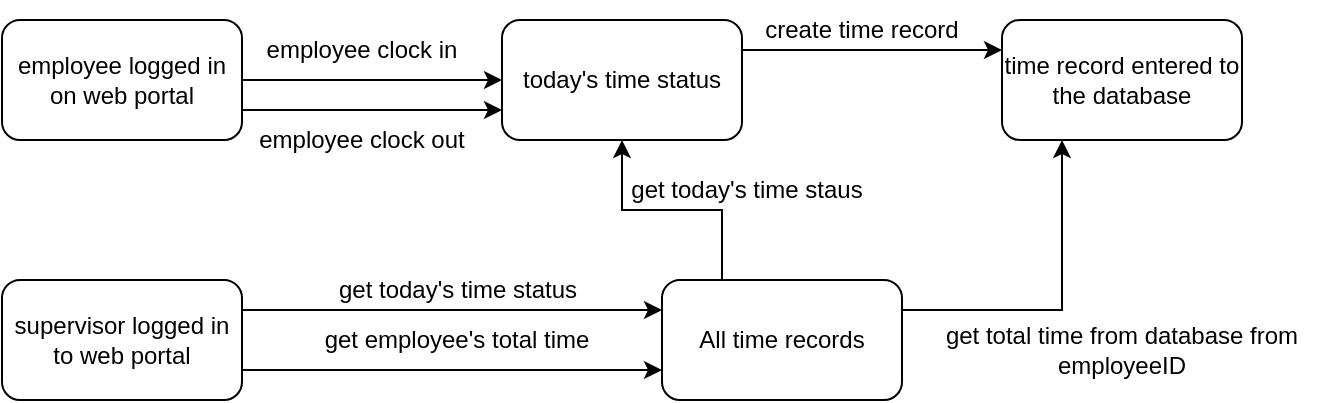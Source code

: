<mxfile version="20.3.3" type="github">
  <diagram id="9Iwmk3lrRYjTsBUnzRsm" name="Page-1">
    <mxGraphModel dx="1422" dy="780" grid="1" gridSize="10" guides="1" tooltips="1" connect="1" arrows="1" fold="1" page="1" pageScale="1" pageWidth="850" pageHeight="1100" math="0" shadow="0">
      <root>
        <mxCell id="0" />
        <mxCell id="1" parent="0" />
        <mxCell id="8pH_n15kfVFArLuDpNI--20" style="edgeStyle=orthogonalEdgeStyle;rounded=0;orthogonalLoop=1;jettySize=auto;html=1;" edge="1" parent="1" source="8pH_n15kfVFArLuDpNI--18" target="8pH_n15kfVFArLuDpNI--19">
          <mxGeometry relative="1" as="geometry" />
        </mxCell>
        <mxCell id="8pH_n15kfVFArLuDpNI--22" style="edgeStyle=orthogonalEdgeStyle;rounded=0;orthogonalLoop=1;jettySize=auto;html=1;exitX=1;exitY=0.75;exitDx=0;exitDy=0;entryX=0;entryY=0.75;entryDx=0;entryDy=0;" edge="1" parent="1" source="8pH_n15kfVFArLuDpNI--18" target="8pH_n15kfVFArLuDpNI--19">
          <mxGeometry relative="1" as="geometry" />
        </mxCell>
        <mxCell id="8pH_n15kfVFArLuDpNI--18" value="employee logged in on web portal" style="rounded=1;whiteSpace=wrap;html=1;" vertex="1" parent="1">
          <mxGeometry x="120" y="80" width="120" height="60" as="geometry" />
        </mxCell>
        <mxCell id="8pH_n15kfVFArLuDpNI--25" style="edgeStyle=orthogonalEdgeStyle;rounded=0;orthogonalLoop=1;jettySize=auto;html=1;exitX=1;exitY=0.25;exitDx=0;exitDy=0;entryX=0;entryY=0.25;entryDx=0;entryDy=0;" edge="1" parent="1" source="8pH_n15kfVFArLuDpNI--19" target="8pH_n15kfVFArLuDpNI--24">
          <mxGeometry relative="1" as="geometry" />
        </mxCell>
        <mxCell id="8pH_n15kfVFArLuDpNI--19" value="today&#39;s time status" style="rounded=1;whiteSpace=wrap;html=1;" vertex="1" parent="1">
          <mxGeometry x="370" y="80" width="120" height="60" as="geometry" />
        </mxCell>
        <mxCell id="8pH_n15kfVFArLuDpNI--21" value="employee clock in" style="text;html=1;strokeColor=none;fillColor=none;align=center;verticalAlign=middle;whiteSpace=wrap;rounded=0;" vertex="1" parent="1">
          <mxGeometry x="240" y="80" width="120" height="30" as="geometry" />
        </mxCell>
        <mxCell id="8pH_n15kfVFArLuDpNI--23" value="employee clock out" style="text;html=1;strokeColor=none;fillColor=none;align=center;verticalAlign=middle;whiteSpace=wrap;rounded=0;" vertex="1" parent="1">
          <mxGeometry x="240" y="125" width="120" height="30" as="geometry" />
        </mxCell>
        <mxCell id="8pH_n15kfVFArLuDpNI--24" value="time record entered to the database" style="rounded=1;whiteSpace=wrap;html=1;" vertex="1" parent="1">
          <mxGeometry x="620" y="80" width="120" height="60" as="geometry" />
        </mxCell>
        <mxCell id="8pH_n15kfVFArLuDpNI--26" value="create time record" style="text;html=1;strokeColor=none;fillColor=none;align=center;verticalAlign=middle;whiteSpace=wrap;rounded=0;" vertex="1" parent="1">
          <mxGeometry x="490" y="70" width="120" height="30" as="geometry" />
        </mxCell>
        <mxCell id="8pH_n15kfVFArLuDpNI--37" style="edgeStyle=orthogonalEdgeStyle;rounded=0;orthogonalLoop=1;jettySize=auto;html=1;exitX=1;exitY=0.25;exitDx=0;exitDy=0;entryX=0;entryY=0.25;entryDx=0;entryDy=0;" edge="1" parent="1" source="8pH_n15kfVFArLuDpNI--27" target="8pH_n15kfVFArLuDpNI--36">
          <mxGeometry relative="1" as="geometry" />
        </mxCell>
        <mxCell id="8pH_n15kfVFArLuDpNI--42" style="edgeStyle=orthogonalEdgeStyle;rounded=0;orthogonalLoop=1;jettySize=auto;html=1;exitX=1;exitY=0.75;exitDx=0;exitDy=0;entryX=0;entryY=0.75;entryDx=0;entryDy=0;" edge="1" parent="1" source="8pH_n15kfVFArLuDpNI--27" target="8pH_n15kfVFArLuDpNI--36">
          <mxGeometry relative="1" as="geometry" />
        </mxCell>
        <mxCell id="8pH_n15kfVFArLuDpNI--27" value="supervisor logged in to web portal" style="rounded=1;whiteSpace=wrap;html=1;" vertex="1" parent="1">
          <mxGeometry x="120" y="210" width="120" height="60" as="geometry" />
        </mxCell>
        <mxCell id="8pH_n15kfVFArLuDpNI--30" value="get today&#39;s time status" style="text;html=1;strokeColor=none;fillColor=none;align=center;verticalAlign=middle;whiteSpace=wrap;rounded=0;" vertex="1" parent="1">
          <mxGeometry x="282.5" y="200" width="130" height="30" as="geometry" />
        </mxCell>
        <mxCell id="8pH_n15kfVFArLuDpNI--40" style="edgeStyle=orthogonalEdgeStyle;rounded=0;orthogonalLoop=1;jettySize=auto;html=1;exitX=1;exitY=0.25;exitDx=0;exitDy=0;entryX=0.25;entryY=1;entryDx=0;entryDy=0;" edge="1" parent="1" source="8pH_n15kfVFArLuDpNI--36" target="8pH_n15kfVFArLuDpNI--24">
          <mxGeometry relative="1" as="geometry" />
        </mxCell>
        <mxCell id="8pH_n15kfVFArLuDpNI--45" style="edgeStyle=orthogonalEdgeStyle;rounded=0;orthogonalLoop=1;jettySize=auto;html=1;exitX=0.25;exitY=0;exitDx=0;exitDy=0;" edge="1" parent="1" source="8pH_n15kfVFArLuDpNI--36" target="8pH_n15kfVFArLuDpNI--19">
          <mxGeometry relative="1" as="geometry" />
        </mxCell>
        <mxCell id="8pH_n15kfVFArLuDpNI--36" value="All time records" style="rounded=1;whiteSpace=wrap;html=1;" vertex="1" parent="1">
          <mxGeometry x="450" y="210" width="120" height="60" as="geometry" />
        </mxCell>
        <mxCell id="8pH_n15kfVFArLuDpNI--43" value="get employee&#39;s total time" style="text;html=1;strokeColor=none;fillColor=none;align=center;verticalAlign=middle;whiteSpace=wrap;rounded=0;" vertex="1" parent="1">
          <mxGeometry x="250" y="235" width="195" height="10" as="geometry" />
        </mxCell>
        <mxCell id="8pH_n15kfVFArLuDpNI--44" value="get today&#39;s time staus" style="text;html=1;strokeColor=none;fillColor=none;align=center;verticalAlign=middle;whiteSpace=wrap;rounded=0;" vertex="1" parent="1">
          <mxGeometry x="425" y="155" width="135" height="20" as="geometry" />
        </mxCell>
        <mxCell id="8pH_n15kfVFArLuDpNI--46" value="get total time from database from employeeID" style="text;html=1;strokeColor=none;fillColor=none;align=center;verticalAlign=middle;whiteSpace=wrap;rounded=0;" vertex="1" parent="1">
          <mxGeometry x="580" y="230" width="200" height="30" as="geometry" />
        </mxCell>
      </root>
    </mxGraphModel>
  </diagram>
</mxfile>
